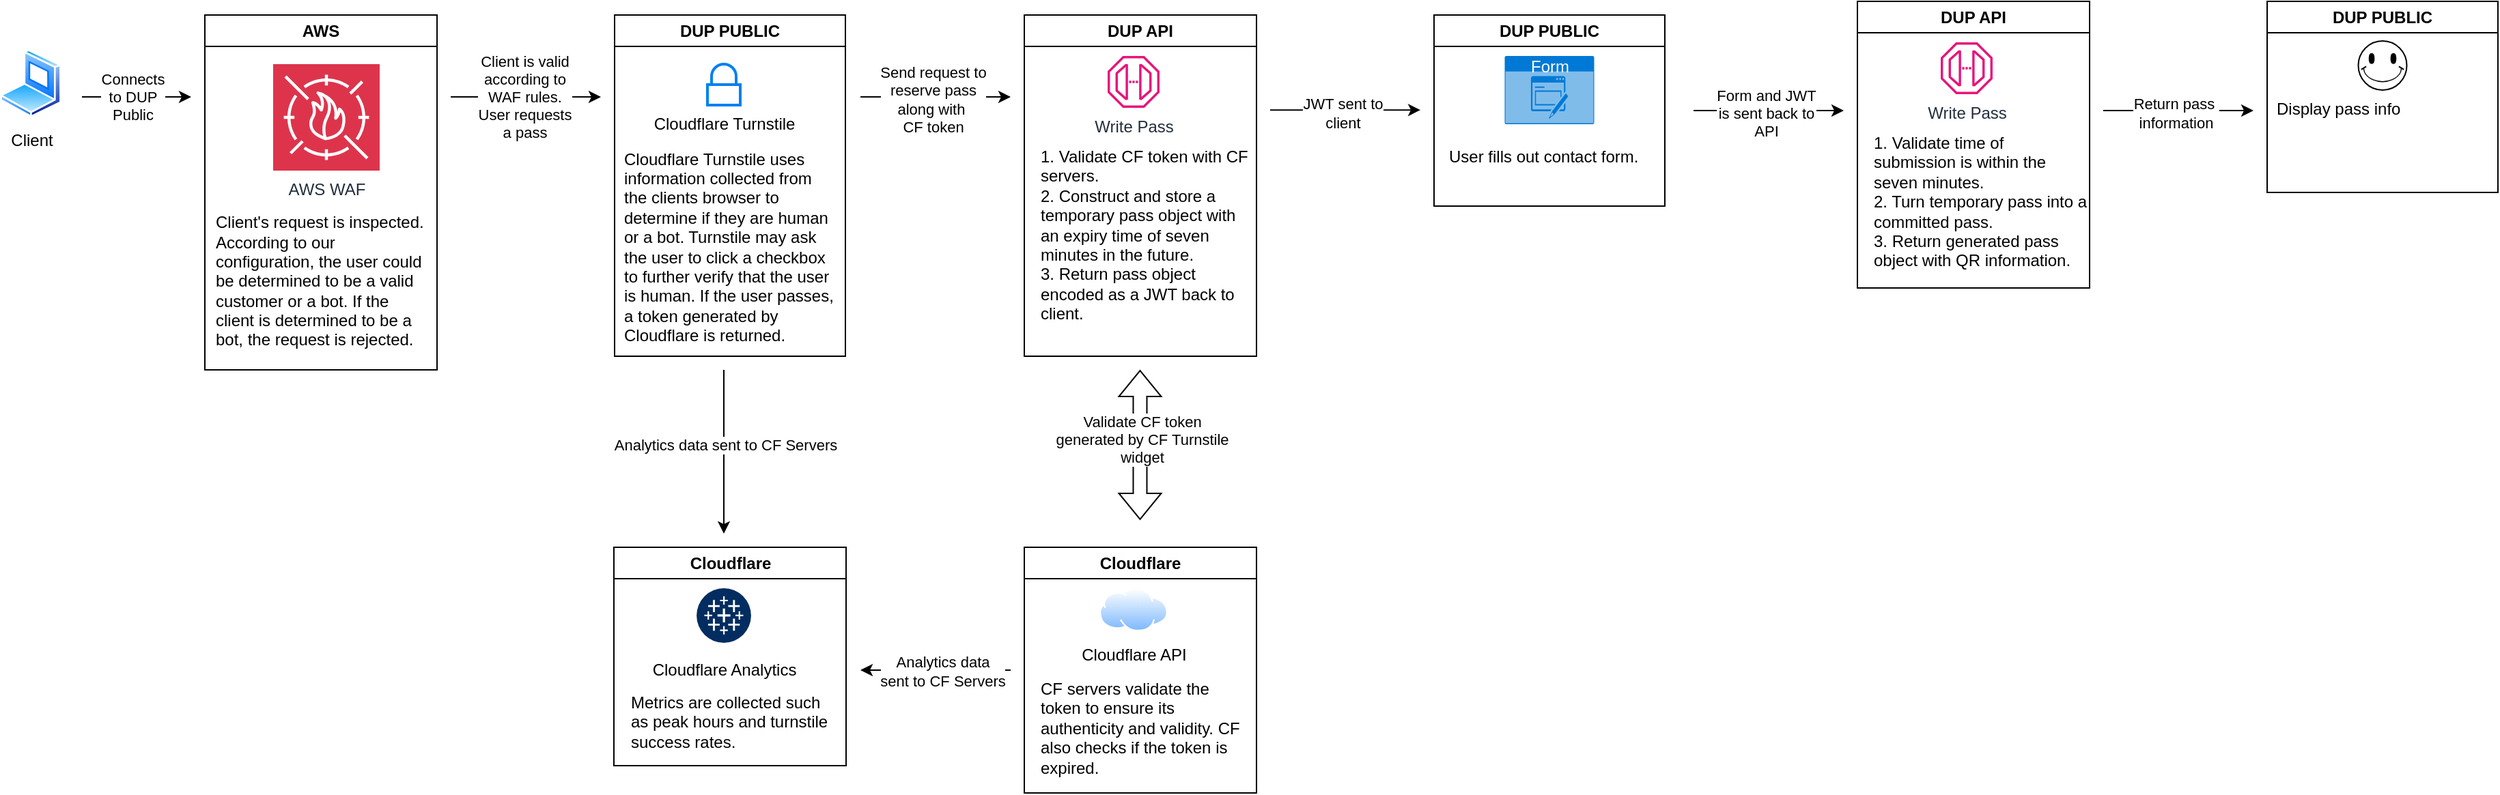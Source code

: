 <mxfile version="23.1.5" type="github">
  <diagram name="Page-1" id="0y5NOaOPP9s0cOsPn7sN">
    <mxGraphModel dx="1113" dy="1001" grid="1" gridSize="10" guides="1" tooltips="1" connect="1" arrows="1" fold="1" page="1" pageScale="1" pageWidth="1100" pageHeight="850" math="0" shadow="0">
      <root>
        <mxCell id="0" />
        <mxCell id="1" parent="0" />
        <mxCell id="LKA8LstfFL_o_HX39kRL-60" value="DUP PUBLIC" style="swimlane;whiteSpace=wrap;html=1;" vertex="1" parent="1">
          <mxGeometry x="490" y="100" width="169" height="250" as="geometry" />
        </mxCell>
        <mxCell id="LKA8LstfFL_o_HX39kRL-64" value="Cloudflare Turnstile" style="html=1;verticalLabelPosition=bottom;align=center;labelBackgroundColor=#ffffff;verticalAlign=top;strokeWidth=2;strokeColor=#0080F0;shadow=0;dashed=0;shape=mxgraph.ios7.icons.locked;" vertex="1" parent="LKA8LstfFL_o_HX39kRL-60">
          <mxGeometry x="68" y="36" width="24" height="30" as="geometry" />
        </mxCell>
        <mxCell id="LKA8LstfFL_o_HX39kRL-77" value="Cloudflare Turnstile uses information collected from the clients browser to determine if they are human or a bot. Turnstile may ask the user to click a checkbox to further verify that the user is human. If the user passes, a token generated by Cloudflare is returned." style="text;html=1;align=left;verticalAlign=middle;whiteSpace=wrap;rounded=0;" vertex="1" parent="LKA8LstfFL_o_HX39kRL-60">
          <mxGeometry x="5" y="100" width="159" height="140" as="geometry" />
        </mxCell>
        <mxCell id="LKA8LstfFL_o_HX39kRL-62" value="DUP API" style="swimlane;whiteSpace=wrap;html=1;" vertex="1" parent="1">
          <mxGeometry x="790" y="100" width="170" height="250" as="geometry" />
        </mxCell>
        <mxCell id="LKA8LstfFL_o_HX39kRL-80" value="1. Validate CF token with CF servers.&lt;br&gt;2. Construct and store a temporary pass object with an expiry time of seven minutes in the future.&lt;br&gt;3. Return pass object encoded as a JWT back to client." style="text;html=1;align=left;verticalAlign=top;whiteSpace=wrap;rounded=0;" vertex="1" parent="LKA8LstfFL_o_HX39kRL-62">
          <mxGeometry x="10" y="90" width="160" height="150" as="geometry" />
        </mxCell>
        <mxCell id="LKA8LstfFL_o_HX39kRL-84" value="Write Pass" style="sketch=0;outlineConnect=0;fontColor=#232F3E;gradientColor=none;fillColor=#E7157B;strokeColor=none;dashed=0;verticalLabelPosition=bottom;verticalAlign=top;align=center;html=1;fontSize=12;fontStyle=0;aspect=fixed;pointerEvents=1;shape=mxgraph.aws4.endpoint;" vertex="1" parent="LKA8LstfFL_o_HX39kRL-62">
          <mxGeometry x="61" y="30" width="38" height="38" as="geometry" />
        </mxCell>
        <mxCell id="LKA8LstfFL_o_HX39kRL-63" value="Cloudflare" style="swimlane;whiteSpace=wrap;html=1;" vertex="1" parent="1">
          <mxGeometry x="790" y="490" width="170" height="180" as="geometry" />
        </mxCell>
        <mxCell id="LKA8LstfFL_o_HX39kRL-87" value="Cloudflare API" style="image;aspect=fixed;perimeter=ellipsePerimeter;html=1;align=center;shadow=0;dashed=0;spacingTop=3;image=img/lib/active_directory/internet_cloud.svg;" vertex="1" parent="LKA8LstfFL_o_HX39kRL-63">
          <mxGeometry x="55" y="30" width="50" height="31.5" as="geometry" />
        </mxCell>
        <mxCell id="LKA8LstfFL_o_HX39kRL-89" value="CF servers validate the token to ensure its authenticity and validity. CF also checks if the token is expired.&amp;nbsp;" style="text;html=1;align=left;verticalAlign=top;whiteSpace=wrap;rounded=0;" vertex="1" parent="LKA8LstfFL_o_HX39kRL-63">
          <mxGeometry x="10" y="90" width="150" height="80" as="geometry" />
        </mxCell>
        <mxCell id="LKA8LstfFL_o_HX39kRL-65" value="Client" style="image;aspect=fixed;perimeter=ellipsePerimeter;html=1;align=center;shadow=0;dashed=0;spacingTop=3;image=img/lib/active_directory/laptop_client.svg;" vertex="1" parent="1">
          <mxGeometry x="40" y="125" width="45" height="50" as="geometry" />
        </mxCell>
        <mxCell id="LKA8LstfFL_o_HX39kRL-66" value="" style="endArrow=classic;html=1;rounded=0;" edge="1" parent="1">
          <mxGeometry width="50" height="50" relative="1" as="geometry">
            <mxPoint x="100" y="160" as="sourcePoint" />
            <mxPoint x="180" y="160" as="targetPoint" />
          </mxGeometry>
        </mxCell>
        <mxCell id="LKA8LstfFL_o_HX39kRL-68" value="Connects&lt;br&gt;to DUP&lt;br&gt;Public" style="edgeLabel;html=1;align=center;verticalAlign=middle;resizable=0;points=[];" vertex="1" connectable="0" parent="LKA8LstfFL_o_HX39kRL-66">
          <mxGeometry x="-0.083" relative="1" as="geometry">
            <mxPoint as="offset" />
          </mxGeometry>
        </mxCell>
        <mxCell id="LKA8LstfFL_o_HX39kRL-61" value="AWS" style="swimlane;whiteSpace=wrap;html=1;" vertex="1" parent="1">
          <mxGeometry x="190" y="100" width="170" height="260" as="geometry" />
        </mxCell>
        <mxCell id="LKA8LstfFL_o_HX39kRL-59" value="AWS WAF" style="sketch=0;points=[[0,0,0],[0.25,0,0],[0.5,0,0],[0.75,0,0],[1,0,0],[0,1,0],[0.25,1,0],[0.5,1,0],[0.75,1,0],[1,1,0],[0,0.25,0],[0,0.5,0],[0,0.75,0],[1,0.25,0],[1,0.5,0],[1,0.75,0]];outlineConnect=0;fontColor=#232F3E;fillColor=#DD344C;strokeColor=#ffffff;dashed=0;verticalLabelPosition=bottom;verticalAlign=top;align=center;html=1;fontSize=12;fontStyle=0;aspect=fixed;shape=mxgraph.aws4.resourceIcon;resIcon=mxgraph.aws4.waf;" vertex="1" parent="LKA8LstfFL_o_HX39kRL-61">
          <mxGeometry x="50" y="36" width="78" height="78" as="geometry" />
        </mxCell>
        <mxCell id="LKA8LstfFL_o_HX39kRL-72" value="Client&#39;s request is inspected. According to our configuration, the user could be determined to be a valid customer or a bot. If the client is determined to be a bot, the request is rejected." style="text;html=1;align=left;verticalAlign=middle;whiteSpace=wrap;rounded=0;" vertex="1" parent="LKA8LstfFL_o_HX39kRL-61">
          <mxGeometry x="5.5" y="140" width="159" height="110" as="geometry" />
        </mxCell>
        <mxCell id="LKA8LstfFL_o_HX39kRL-75" value="" style="endArrow=classic;html=1;rounded=0;" edge="1" parent="1">
          <mxGeometry width="50" height="50" relative="1" as="geometry">
            <mxPoint x="370" y="160" as="sourcePoint" />
            <mxPoint x="480" y="160" as="targetPoint" />
          </mxGeometry>
        </mxCell>
        <mxCell id="LKA8LstfFL_o_HX39kRL-76" value="Client is valid&lt;br&gt;according to&lt;br&gt;WAF rules.&lt;br&gt;User requests&lt;br&gt;a pass" style="edgeLabel;html=1;align=center;verticalAlign=middle;resizable=0;points=[];" vertex="1" connectable="0" parent="LKA8LstfFL_o_HX39kRL-75">
          <mxGeometry x="-0.024" relative="1" as="geometry">
            <mxPoint as="offset" />
          </mxGeometry>
        </mxCell>
        <mxCell id="LKA8LstfFL_o_HX39kRL-78" value="" style="endArrow=classic;html=1;rounded=0;" edge="1" parent="1">
          <mxGeometry width="50" height="50" relative="1" as="geometry">
            <mxPoint x="670" y="160" as="sourcePoint" />
            <mxPoint x="780" y="160" as="targetPoint" />
          </mxGeometry>
        </mxCell>
        <mxCell id="LKA8LstfFL_o_HX39kRL-79" value="Send request to&lt;br&gt;reserve pass&lt;br&gt;along with&amp;nbsp;&lt;br&gt;CF token" style="edgeLabel;html=1;align=center;verticalAlign=middle;resizable=0;points=[];" vertex="1" connectable="0" parent="LKA8LstfFL_o_HX39kRL-78">
          <mxGeometry x="-0.04" y="-2" relative="1" as="geometry">
            <mxPoint as="offset" />
          </mxGeometry>
        </mxCell>
        <mxCell id="LKA8LstfFL_o_HX39kRL-85" value="" style="shape=flexArrow;endArrow=classic;startArrow=classic;html=1;rounded=0;" edge="1" parent="1">
          <mxGeometry width="100" height="100" relative="1" as="geometry">
            <mxPoint x="874.75" y="470" as="sourcePoint" />
            <mxPoint x="874.75" y="360" as="targetPoint" />
          </mxGeometry>
        </mxCell>
        <mxCell id="LKA8LstfFL_o_HX39kRL-86" value="Validate CF token&lt;br&gt;generated by CF Turnstile&lt;br&gt;widget" style="edgeLabel;html=1;align=center;verticalAlign=middle;resizable=0;points=[];" vertex="1" connectable="0" parent="LKA8LstfFL_o_HX39kRL-85">
          <mxGeometry x="0.083" y="-1" relative="1" as="geometry">
            <mxPoint as="offset" />
          </mxGeometry>
        </mxCell>
        <mxCell id="LKA8LstfFL_o_HX39kRL-90" value="Cloudflare" style="swimlane;whiteSpace=wrap;html=1;" vertex="1" parent="1">
          <mxGeometry x="489.5" y="490" width="170" height="160" as="geometry" />
        </mxCell>
        <mxCell id="LKA8LstfFL_o_HX39kRL-95" value="Cloudflare Analytics" style="verticalLabelPosition=bottom;aspect=fixed;html=1;shape=mxgraph.salesforce.analytics2;" vertex="1" parent="LKA8LstfFL_o_HX39kRL-90">
          <mxGeometry x="60.5" y="30" width="40" height="40" as="geometry" />
        </mxCell>
        <mxCell id="LKA8LstfFL_o_HX39kRL-92" value="Metrics are collected such as peak hours and turnstile success rates." style="text;html=1;align=left;verticalAlign=top;whiteSpace=wrap;rounded=0;" vertex="1" parent="LKA8LstfFL_o_HX39kRL-90">
          <mxGeometry x="10" y="100" width="150" height="80" as="geometry" />
        </mxCell>
        <mxCell id="LKA8LstfFL_o_HX39kRL-96" value="" style="endArrow=classic;html=1;rounded=0;" edge="1" parent="1">
          <mxGeometry width="50" height="50" relative="1" as="geometry">
            <mxPoint x="570" y="360" as="sourcePoint" />
            <mxPoint x="570" y="480" as="targetPoint" />
          </mxGeometry>
        </mxCell>
        <mxCell id="LKA8LstfFL_o_HX39kRL-98" value="Analytics data sent to CF Servers" style="edgeLabel;html=1;align=center;verticalAlign=middle;resizable=0;points=[];" vertex="1" connectable="0" parent="LKA8LstfFL_o_HX39kRL-96">
          <mxGeometry x="-0.08" y="1" relative="1" as="geometry">
            <mxPoint as="offset" />
          </mxGeometry>
        </mxCell>
        <mxCell id="LKA8LstfFL_o_HX39kRL-99" value="" style="endArrow=classic;html=1;rounded=0;" edge="1" parent="1">
          <mxGeometry width="50" height="50" relative="1" as="geometry">
            <mxPoint x="780" y="580" as="sourcePoint" />
            <mxPoint x="670" y="580" as="targetPoint" />
          </mxGeometry>
        </mxCell>
        <mxCell id="LKA8LstfFL_o_HX39kRL-100" value="Analytics data&lt;br&gt;sent to CF Servers" style="edgeLabel;html=1;align=center;verticalAlign=middle;resizable=0;points=[];" vertex="1" connectable="0" parent="LKA8LstfFL_o_HX39kRL-99">
          <mxGeometry x="-0.08" y="1" relative="1" as="geometry">
            <mxPoint as="offset" />
          </mxGeometry>
        </mxCell>
        <mxCell id="LKA8LstfFL_o_HX39kRL-102" value="DUP PUBLIC" style="swimlane;whiteSpace=wrap;html=1;" vertex="1" parent="1">
          <mxGeometry x="1090" y="100" width="169" height="140" as="geometry" />
        </mxCell>
        <mxCell id="LKA8LstfFL_o_HX39kRL-105" value="User fills out contact form." style="text;html=1;align=left;verticalAlign=top;whiteSpace=wrap;rounded=0;" vertex="1" parent="LKA8LstfFL_o_HX39kRL-102">
          <mxGeometry x="9" y="90" width="160" height="30" as="geometry" />
        </mxCell>
        <mxCell id="LKA8LstfFL_o_HX39kRL-121" value="Form" style="html=1;whiteSpace=wrap;strokeColor=none;fillColor=#0079D6;labelPosition=center;verticalLabelPosition=middle;verticalAlign=top;align=center;fontSize=12;outlineConnect=0;spacingTop=-6;fontColor=#FFFFFF;sketch=0;shape=mxgraph.sitemap.form;" vertex="1" parent="LKA8LstfFL_o_HX39kRL-102">
          <mxGeometry x="51.75" y="30" width="65.5" height="50" as="geometry" />
        </mxCell>
        <mxCell id="LKA8LstfFL_o_HX39kRL-106" value="" style="endArrow=classic;html=1;rounded=0;" edge="1" parent="1">
          <mxGeometry width="50" height="50" relative="1" as="geometry">
            <mxPoint x="970" y="169.57" as="sourcePoint" />
            <mxPoint x="1080" y="169.57" as="targetPoint" />
          </mxGeometry>
        </mxCell>
        <mxCell id="LKA8LstfFL_o_HX39kRL-107" value="JWT sent to&lt;br&gt;client" style="edgeLabel;html=1;align=center;verticalAlign=middle;resizable=0;points=[];" vertex="1" connectable="0" parent="LKA8LstfFL_o_HX39kRL-106">
          <mxGeometry x="-0.04" y="-2" relative="1" as="geometry">
            <mxPoint as="offset" />
          </mxGeometry>
        </mxCell>
        <mxCell id="LKA8LstfFL_o_HX39kRL-108" value="DUP API" style="swimlane;whiteSpace=wrap;html=1;" vertex="1" parent="1">
          <mxGeometry x="1400" y="90" width="170" height="210" as="geometry" />
        </mxCell>
        <mxCell id="LKA8LstfFL_o_HX39kRL-109" value="1. Validate time of submission is within the seven minutes.&lt;br&gt;2. Turn temporary pass into a committed pass.&lt;br&gt;3. Return generated pass object with QR information." style="text;html=1;align=left;verticalAlign=top;whiteSpace=wrap;rounded=0;" vertex="1" parent="LKA8LstfFL_o_HX39kRL-108">
          <mxGeometry x="10" y="90" width="160" height="150" as="geometry" />
        </mxCell>
        <mxCell id="LKA8LstfFL_o_HX39kRL-110" value="Write Pass" style="sketch=0;outlineConnect=0;fontColor=#232F3E;gradientColor=none;fillColor=#E7157B;strokeColor=none;dashed=0;verticalLabelPosition=bottom;verticalAlign=top;align=center;html=1;fontSize=12;fontStyle=0;aspect=fixed;pointerEvents=1;shape=mxgraph.aws4.endpoint;" vertex="1" parent="LKA8LstfFL_o_HX39kRL-108">
          <mxGeometry x="61" y="30" width="38" height="38" as="geometry" />
        </mxCell>
        <mxCell id="LKA8LstfFL_o_HX39kRL-112" value="" style="endArrow=classic;html=1;rounded=0;" edge="1" parent="1">
          <mxGeometry width="50" height="50" relative="1" as="geometry">
            <mxPoint x="1280" y="170" as="sourcePoint" />
            <mxPoint x="1390" y="170" as="targetPoint" />
          </mxGeometry>
        </mxCell>
        <mxCell id="LKA8LstfFL_o_HX39kRL-113" value="Form and JWT&lt;br&gt;is sent back to&lt;br&gt;API" style="edgeLabel;html=1;align=center;verticalAlign=middle;resizable=0;points=[];" vertex="1" connectable="0" parent="LKA8LstfFL_o_HX39kRL-112">
          <mxGeometry x="-0.04" y="-2" relative="1" as="geometry">
            <mxPoint as="offset" />
          </mxGeometry>
        </mxCell>
        <mxCell id="LKA8LstfFL_o_HX39kRL-122" value="DUP PUBLIC" style="swimlane;whiteSpace=wrap;html=1;" vertex="1" parent="1">
          <mxGeometry x="1700" y="90" width="169" height="140" as="geometry" />
        </mxCell>
        <mxCell id="LKA8LstfFL_o_HX39kRL-123" value="Display pass info" style="text;html=1;align=left;verticalAlign=top;whiteSpace=wrap;rounded=0;" vertex="1" parent="LKA8LstfFL_o_HX39kRL-122">
          <mxGeometry x="4.5" y="65" width="160" height="30" as="geometry" />
        </mxCell>
        <mxCell id="LKA8LstfFL_o_HX39kRL-131" value="" style="verticalLabelPosition=bottom;verticalAlign=top;html=1;shape=mxgraph.basic.smiley" vertex="1" parent="LKA8LstfFL_o_HX39kRL-122">
          <mxGeometry x="66.75" y="29" width="35.5" height="36" as="geometry" />
        </mxCell>
        <mxCell id="LKA8LstfFL_o_HX39kRL-125" value="" style="endArrow=classic;html=1;rounded=0;" edge="1" parent="1">
          <mxGeometry width="50" height="50" relative="1" as="geometry">
            <mxPoint x="1580" y="170" as="sourcePoint" />
            <mxPoint x="1690" y="170" as="targetPoint" />
          </mxGeometry>
        </mxCell>
        <mxCell id="LKA8LstfFL_o_HX39kRL-126" value="Return pass&amp;nbsp;&lt;br&gt;information" style="edgeLabel;html=1;align=center;verticalAlign=middle;resizable=0;points=[];" vertex="1" connectable="0" parent="LKA8LstfFL_o_HX39kRL-125">
          <mxGeometry x="-0.04" y="-2" relative="1" as="geometry">
            <mxPoint as="offset" />
          </mxGeometry>
        </mxCell>
      </root>
    </mxGraphModel>
  </diagram>
</mxfile>
